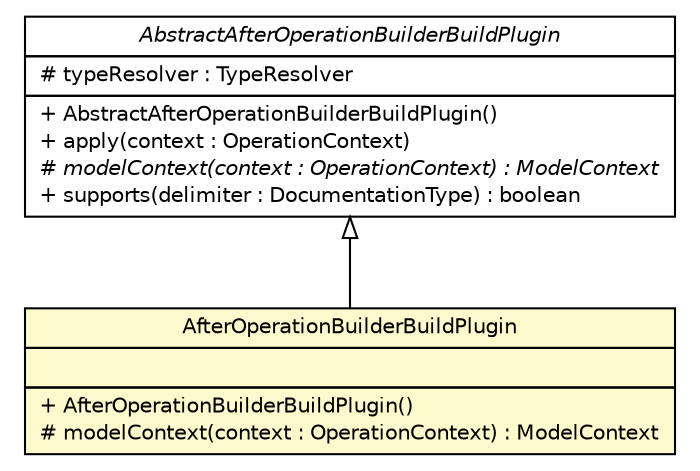 #!/usr/local/bin/dot
#
# Class diagram 
# Generated by UMLGraph version R5_6-24-gf6e263 (http://www.umlgraph.org/)
#

digraph G {
	edge [fontname="Helvetica",fontsize=10,labelfontname="Helvetica",labelfontsize=10];
	node [fontname="Helvetica",fontsize=10,shape=plaintext];
	nodesep=0.25;
	ranksep=0.5;
	// cn.home1.oss.lib.security.swagger.AfterOperationBuilderBuildPlugin
	c1294 [label=<<table title="cn.home1.oss.lib.security.swagger.AfterOperationBuilderBuildPlugin" border="0" cellborder="1" cellspacing="0" cellpadding="2" port="p" bgcolor="lemonChiffon" href="./AfterOperationBuilderBuildPlugin.html">
		<tr><td><table border="0" cellspacing="0" cellpadding="1">
<tr><td align="center" balign="center"> AfterOperationBuilderBuildPlugin </td></tr>
		</table></td></tr>
		<tr><td><table border="0" cellspacing="0" cellpadding="1">
<tr><td align="left" balign="left">  </td></tr>
		</table></td></tr>
		<tr><td><table border="0" cellspacing="0" cellpadding="1">
<tr><td align="left" balign="left"> + AfterOperationBuilderBuildPlugin() </td></tr>
<tr><td align="left" balign="left"> # modelContext(context : OperationContext) : ModelContext </td></tr>
		</table></td></tr>
		</table>>, URL="./AfterOperationBuilderBuildPlugin.html", fontname="Helvetica", fontcolor="black", fontsize=10.0];
	// cn.home1.oss.lib.security.swagger.AbstractAfterOperationBuilderBuildPlugin
	c1297 [label=<<table title="cn.home1.oss.lib.security.swagger.AbstractAfterOperationBuilderBuildPlugin" border="0" cellborder="1" cellspacing="0" cellpadding="2" port="p" href="./AbstractAfterOperationBuilderBuildPlugin.html">
		<tr><td><table border="0" cellspacing="0" cellpadding="1">
<tr><td align="center" balign="center"><font face="Helvetica-Oblique"> AbstractAfterOperationBuilderBuildPlugin </font></td></tr>
		</table></td></tr>
		<tr><td><table border="0" cellspacing="0" cellpadding="1">
<tr><td align="left" balign="left"> # typeResolver : TypeResolver </td></tr>
		</table></td></tr>
		<tr><td><table border="0" cellspacing="0" cellpadding="1">
<tr><td align="left" balign="left"> + AbstractAfterOperationBuilderBuildPlugin() </td></tr>
<tr><td align="left" balign="left"> + apply(context : OperationContext) </td></tr>
<tr><td align="left" balign="left"><font face="Helvetica-Oblique" point-size="10.0"> # modelContext(context : OperationContext) : ModelContext </font></td></tr>
<tr><td align="left" balign="left"> + supports(delimiter : DocumentationType) : boolean </td></tr>
		</table></td></tr>
		</table>>, URL="./AbstractAfterOperationBuilderBuildPlugin.html", fontname="Helvetica", fontcolor="black", fontsize=10.0];
	//cn.home1.oss.lib.security.swagger.AfterOperationBuilderBuildPlugin extends cn.home1.oss.lib.security.swagger.AbstractAfterOperationBuilderBuildPlugin
	c1297:p -> c1294:p [dir=back,arrowtail=empty];
}

